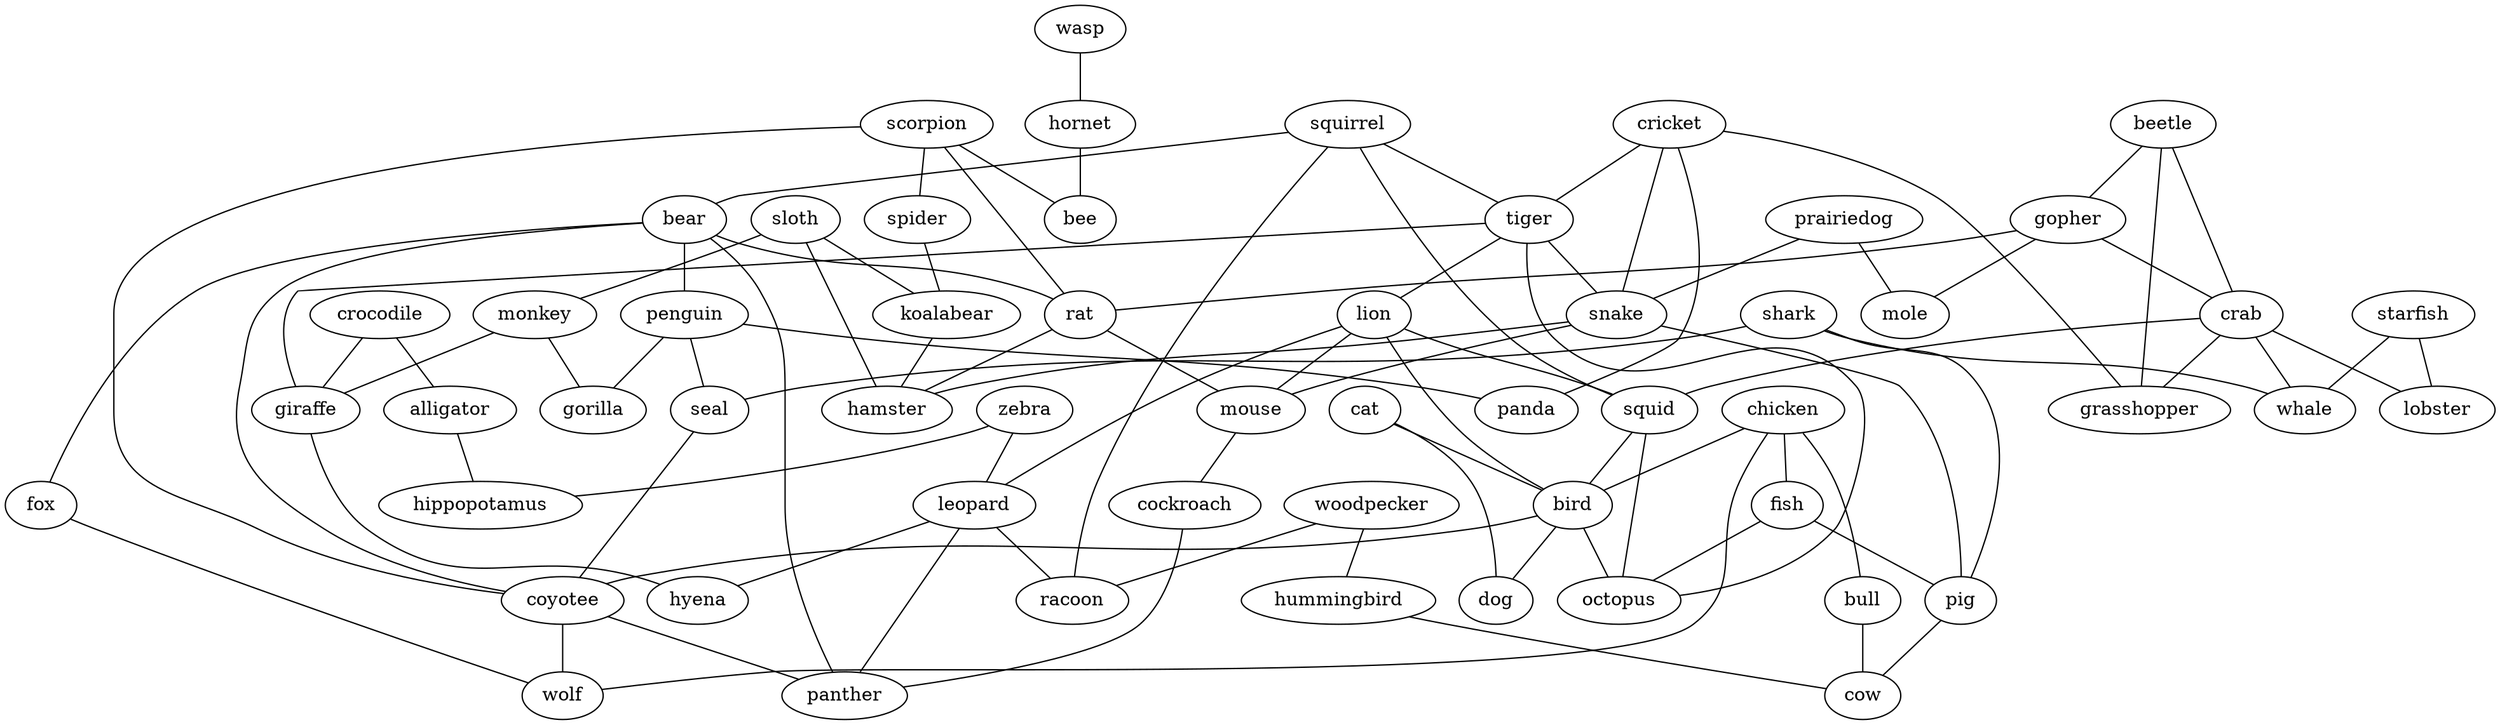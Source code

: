 strict graph  {
	sloth -- monkey	 [weight=1];
	sloth -- koalabear	 [weight=1];
	sloth -- hamster	 [weight=1];
	wasp -- hornet	 [weight=1];
	beetle -- gopher	 [weight=1];
	beetle -- crab	 [weight=1];
	beetle -- grasshopper	 [weight=1];
	gopher -- crab	 [weight=1];
	gopher -- rat	 [weight=1];
	gopher -- mole	 [weight=1];
	crocodile -- alligator	 [weight=1];
	crocodile -- giraffe	 [weight=1];
	prairiedog -- snake	 [weight=1];
	prairiedog -- mole	 [weight=1];
	chicken -- bull	 [weight=1];
	chicken -- fish	 [weight=1];
	chicken -- bird	 [weight=1];
	chicken -- wolf	 [weight=1];
	crab -- grasshopper	 [weight=1];
	crab -- squid	 [weight=1];
	crab -- lobster	 [weight=1];
	crab -- whale	 [weight=1];
	monkey -- giraffe	 [weight=1];
	monkey -- gorilla	 [weight=1];
	alligator -- hippopotamus	 [weight=1];
	scorpion -- spider	 [weight=1];
	scorpion -- rat	 [weight=1];
	scorpion -- coyotee	 [weight=1];
	scorpion -- bee	 [weight=1];
	cricket -- grasshopper	 [weight=1];
	cricket -- tiger	 [weight=1];
	cricket -- snake	 [weight=1];
	cricket -- panda	 [weight=1];
	squirrel -- bear	 [weight=1];
	squirrel -- tiger	 [weight=1];
	squirrel -- squid	 [weight=1];
	squirrel -- racoon	 [weight=1];
	starfish -- lobster	 [weight=1];
	starfish -- whale	 [weight=1];
	bear -- penguin	 [weight=1];
	bear -- rat	 [weight=1];
	bear -- fox	 [weight=1];
	bear -- coyotee	 [weight=1];
	bear -- panther	 [weight=1];
	tiger -- giraffe	 [weight=1];
	tiger -- snake	 [weight=1];
	tiger -- lion	 [weight=1];
	tiger -- octopus	 [weight=1];
	giraffe -- hyena	 [weight=1];
	snake -- pig	 [weight=1];
	snake -- mouse	 [weight=1];
	snake -- hamster	 [weight=1];
	bull -- cow	 [weight=1];
	penguin -- seal	 [weight=1];
	penguin -- panda	 [weight=1];
	penguin -- gorilla	 [weight=1];
	lion -- squid	 [weight=1];
	lion -- mouse	 [weight=1];
	lion -- bird	 [weight=1];
	lion -- leopard	 [weight=1];
	cat -- bird	 [weight=1];
	cat -- dog	 [weight=1];
	hornet -- bee	 [weight=1];
	shark -- pig	 [weight=1];
	shark -- seal	 [weight=1];
	shark -- whale	 [weight=1];
	fish -- pig	 [weight=1];
	fish -- octopus	 [weight=1];
	squid -- bird	 [weight=1];
	squid -- octopus	 [weight=1];
	spider -- koalabear	 [weight=1];
	pig -- cow	 [weight=1];
	rat -- mouse	 [weight=1];
	rat -- hamster	 [weight=1];
	zebra -- hippopotamus	 [weight=1];
	zebra -- leopard	 [weight=1];
	seal -- coyotee	 [weight=1];
	woodpecker -- hummingbird	 [weight=1];
	woodpecker -- racoon	 [weight=1];
	mouse -- cockroach	 [weight=1];
	fox -- wolf	 [weight=1];
	bird -- coyotee	 [weight=1];
	bird -- dog	 [weight=1];
	bird -- octopus	 [weight=1];
	coyotee -- panther	 [weight=1];
	coyotee -- wolf	 [weight=1];
	leopard -- racoon	 [weight=1];
	leopard -- panther	 [weight=1];
	leopard -- hyena	 [weight=1];
	cockroach -- panther	 [weight=1];
	hummingbird -- cow	 [weight=1];
	koalabear -- hamster	 [weight=1];
}
